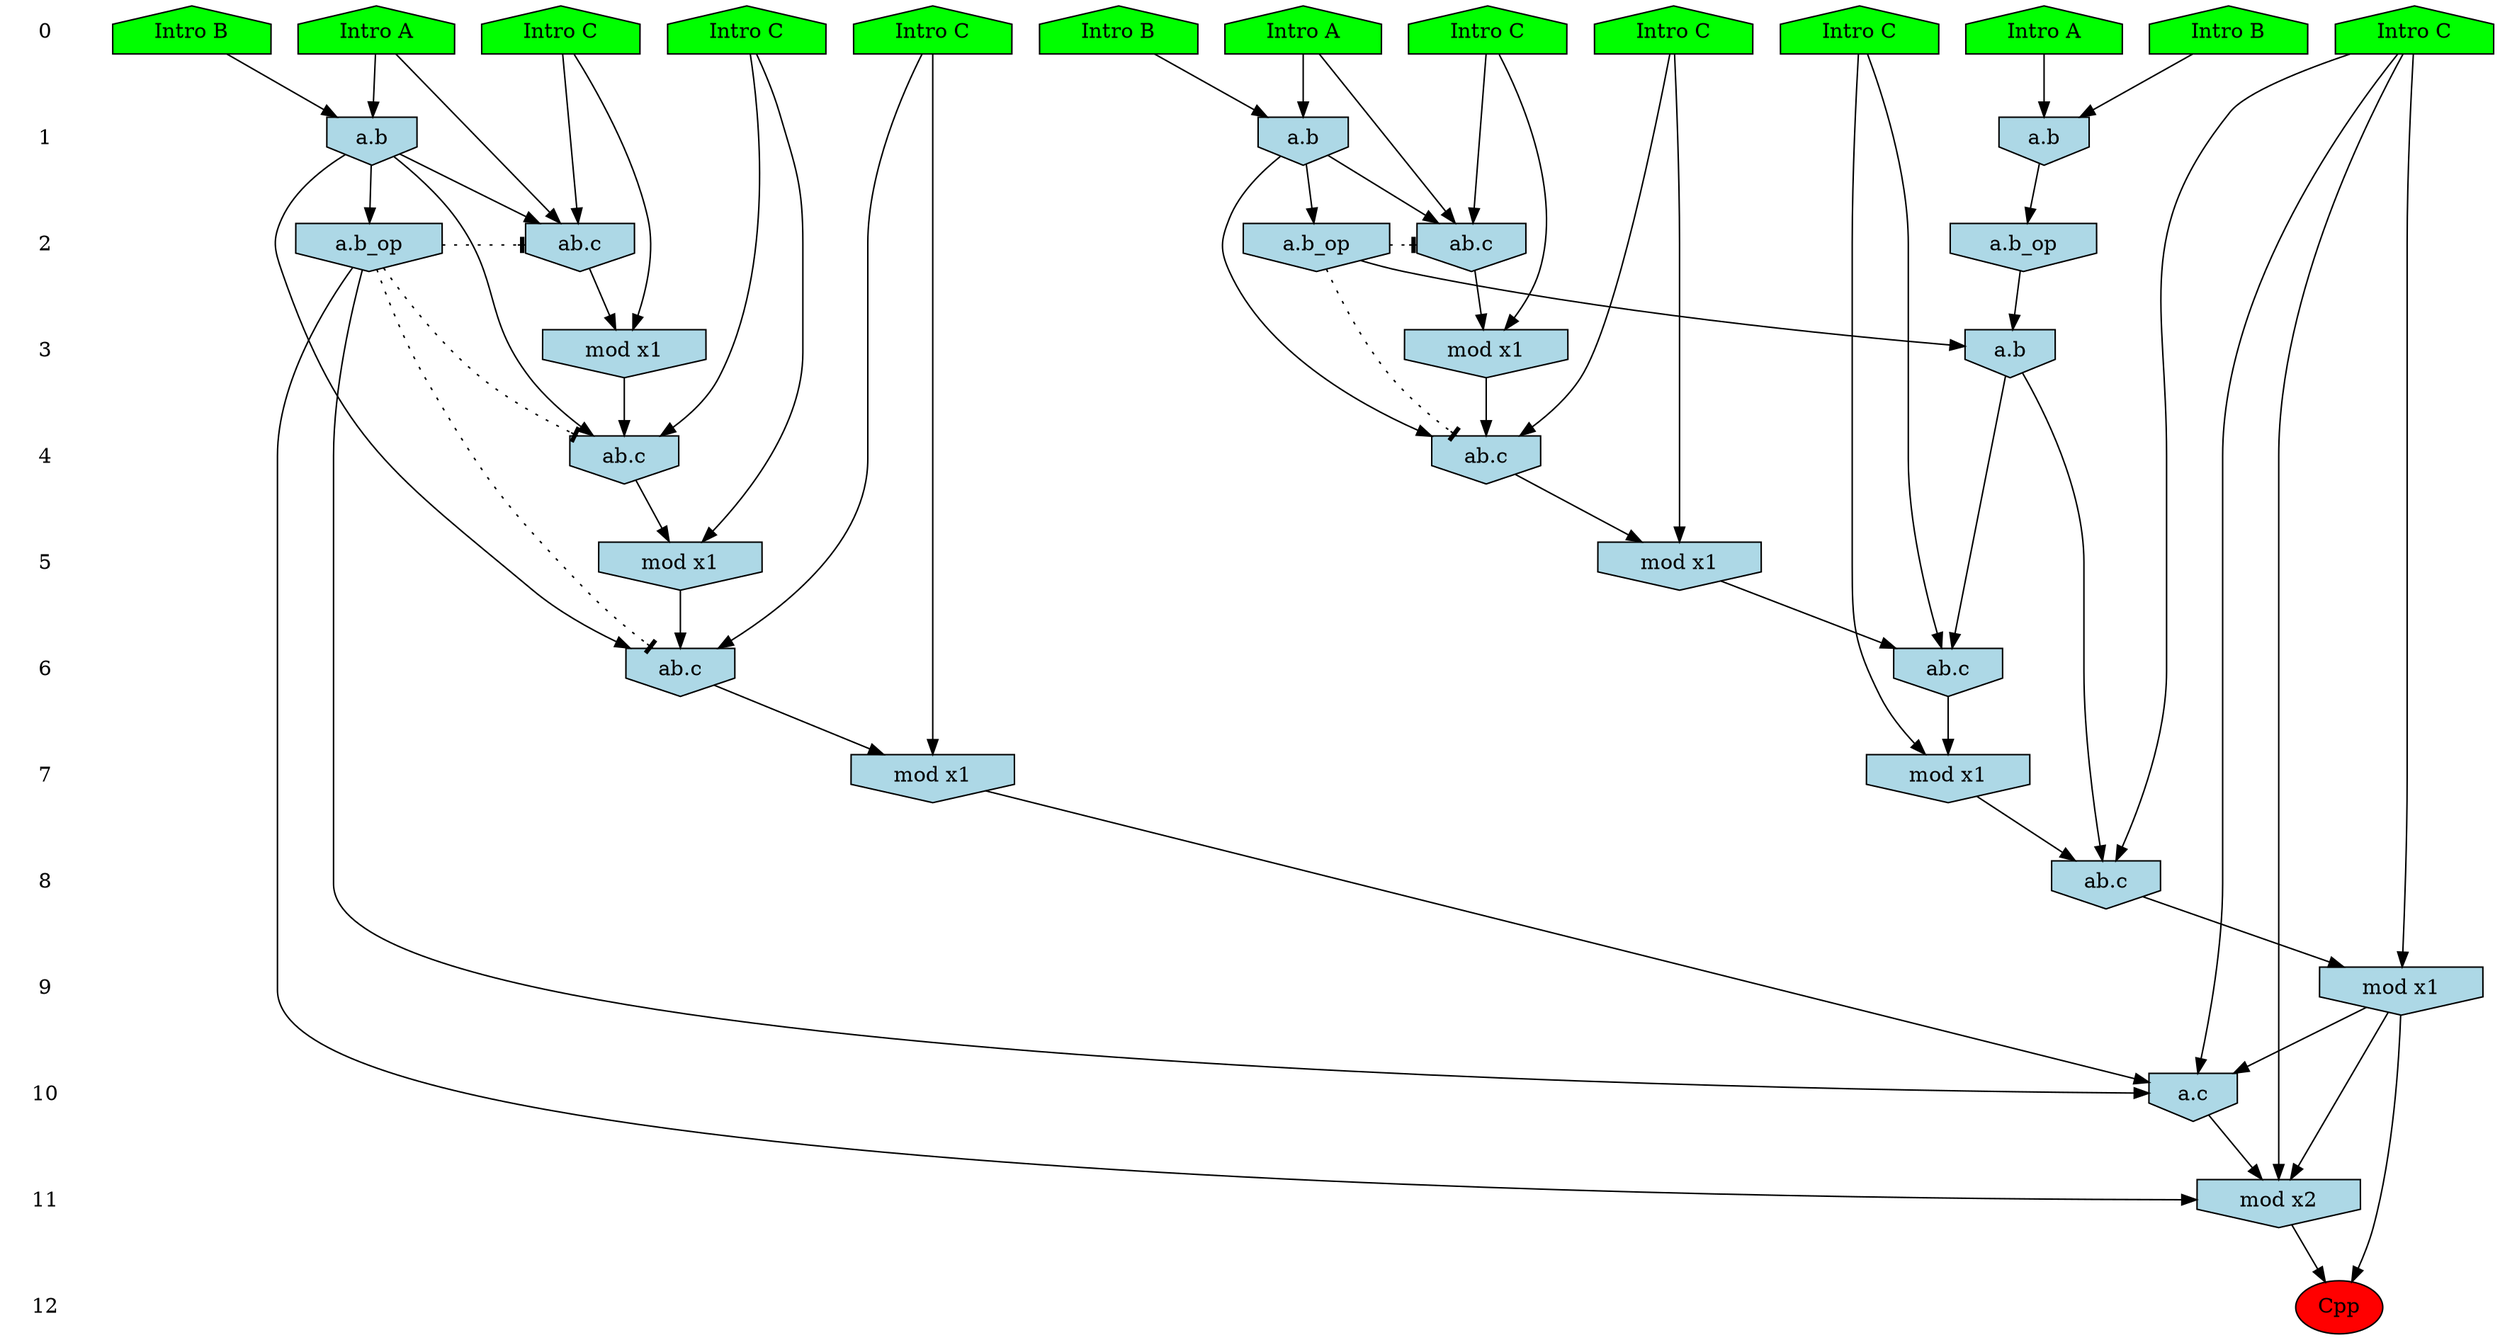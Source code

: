 /* Compression of 1 causal flows obtained in average at 2.069753E+01 t.u */
/* Compressed causal flows were: [3865] */
digraph G{
 ranksep=.5 ; 
{ rank = same ; "0" [shape=plaintext] ; node_1 [label ="Intro A", shape=house, style=filled, fillcolor=green] ;
node_2 [label ="Intro A", shape=house, style=filled, fillcolor=green] ;
node_3 [label ="Intro A", shape=house, style=filled, fillcolor=green] ;
node_4 [label ="Intro B", shape=house, style=filled, fillcolor=green] ;
node_5 [label ="Intro B", shape=house, style=filled, fillcolor=green] ;
node_6 [label ="Intro B", shape=house, style=filled, fillcolor=green] ;
node_7 [label ="Intro C", shape=house, style=filled, fillcolor=green] ;
node_8 [label ="Intro C", shape=house, style=filled, fillcolor=green] ;
node_9 [label ="Intro C", shape=house, style=filled, fillcolor=green] ;
node_10 [label ="Intro C", shape=house, style=filled, fillcolor=green] ;
node_11 [label ="Intro C", shape=house, style=filled, fillcolor=green] ;
node_12 [label ="Intro C", shape=house, style=filled, fillcolor=green] ;
node_13 [label ="Intro C", shape=house, style=filled, fillcolor=green] ;
}
{ rank = same ; "1" [shape=plaintext] ; node_14 [label="a.b", shape=invhouse, style=filled, fillcolor = lightblue] ;
node_19 [label="a.b", shape=invhouse, style=filled, fillcolor = lightblue] ;
node_22 [label="a.b", shape=invhouse, style=filled, fillcolor = lightblue] ;
}
{ rank = same ; "2" [shape=plaintext] ; node_15 [label="ab.c", shape=invhouse, style=filled, fillcolor = lightblue] ;
node_18 [label="a.b_op", shape=invhouse, style=filled, fillcolor = lightblue] ;
node_21 [label="a.b_op", shape=invhouse, style=filled, fillcolor = lightblue] ;
node_23 [label="ab.c", shape=invhouse, style=filled, fillcolor = lightblue] ;
node_28 [label="a.b_op", shape=invhouse, style=filled, fillcolor = lightblue] ;
}
{ rank = same ; "3" [shape=plaintext] ; node_16 [label="mod x1", shape=invhouse, style=filled, fillcolor = lightblue] ;
node_24 [label="mod x1", shape=invhouse, style=filled, fillcolor = lightblue] ;
node_30 [label="a.b", shape=invhouse, style=filled, fillcolor = lightblue] ;
}
{ rank = same ; "4" [shape=plaintext] ; node_17 [label="ab.c", shape=invhouse, style=filled, fillcolor = lightblue] ;
node_25 [label="ab.c", shape=invhouse, style=filled, fillcolor = lightblue] ;
}
{ rank = same ; "5" [shape=plaintext] ; node_20 [label="mod x1", shape=invhouse, style=filled, fillcolor = lightblue] ;
node_26 [label="mod x1", shape=invhouse, style=filled, fillcolor = lightblue] ;
}
{ rank = same ; "6" [shape=plaintext] ; node_27 [label="ab.c", shape=invhouse, style=filled, fillcolor = lightblue] ;
node_31 [label="ab.c", shape=invhouse, style=filled, fillcolor = lightblue] ;
}
{ rank = same ; "7" [shape=plaintext] ; node_29 [label="mod x1", shape=invhouse, style=filled, fillcolor = lightblue] ;
node_32 [label="mod x1", shape=invhouse, style=filled, fillcolor = lightblue] ;
}
{ rank = same ; "8" [shape=plaintext] ; node_33 [label="ab.c", shape=invhouse, style=filled, fillcolor = lightblue] ;
}
{ rank = same ; "9" [shape=plaintext] ; node_34 [label="mod x1", shape=invhouse, style=filled, fillcolor = lightblue] ;
}
{ rank = same ; "10" [shape=plaintext] ; node_35 [label="a.c", shape=invhouse, style=filled, fillcolor = lightblue] ;
}
{ rank = same ; "11" [shape=plaintext] ; node_36 [label="mod x2", shape=invhouse, style=filled, fillcolor = lightblue] ;
}
{ rank = same ; "12" [shape=plaintext] ; node_37 [label ="Cpp", style=filled, fillcolor=red] ;
}
"0" -> "1" [style="invis"]; 
"1" -> "2" [style="invis"]; 
"2" -> "3" [style="invis"]; 
"3" -> "4" [style="invis"]; 
"4" -> "5" [style="invis"]; 
"5" -> "6" [style="invis"]; 
"6" -> "7" [style="invis"]; 
"7" -> "8" [style="invis"]; 
"8" -> "9" [style="invis"]; 
"9" -> "10" [style="invis"]; 
"10" -> "11" [style="invis"]; 
"11" -> "12" [style="invis"]; 
node_1 -> node_14
node_5 -> node_14
node_1 -> node_15
node_12 -> node_15
node_14 -> node_15
node_12 -> node_16
node_15 -> node_16
node_13 -> node_17
node_14 -> node_17
node_16 -> node_17
node_14 -> node_18
node_3 -> node_19
node_4 -> node_19
node_13 -> node_20
node_17 -> node_20
node_19 -> node_21
node_2 -> node_22
node_6 -> node_22
node_2 -> node_23
node_7 -> node_23
node_22 -> node_23
node_7 -> node_24
node_23 -> node_24
node_8 -> node_25
node_22 -> node_25
node_24 -> node_25
node_8 -> node_26
node_25 -> node_26
node_10 -> node_27
node_22 -> node_27
node_26 -> node_27
node_22 -> node_28
node_10 -> node_29
node_27 -> node_29
node_18 -> node_30
node_21 -> node_30
node_9 -> node_31
node_20 -> node_31
node_30 -> node_31
node_9 -> node_32
node_31 -> node_32
node_11 -> node_33
node_30 -> node_33
node_32 -> node_33
node_11 -> node_34
node_33 -> node_34
node_11 -> node_35
node_28 -> node_35
node_29 -> node_35
node_34 -> node_35
node_11 -> node_36
node_28 -> node_36
node_34 -> node_36
node_35 -> node_36
node_34 -> node_37
node_36 -> node_37
node_18 -> node_17 [style=dotted, arrowhead = tee] 
node_18 -> node_15 [style=dotted, arrowhead = tee] 
node_28 -> node_27 [style=dotted, arrowhead = tee] 
node_28 -> node_25 [style=dotted, arrowhead = tee] 
node_28 -> node_23 [style=dotted, arrowhead = tee] 
}
/*
 Dot generation time: 0.001037
*/